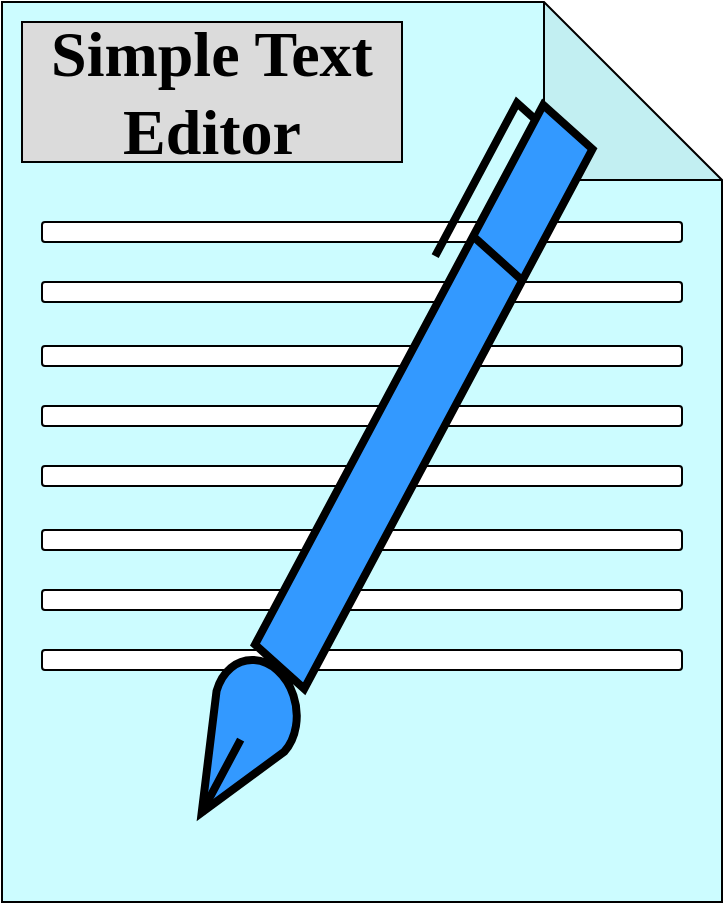 <mxfile version="13.7.9" type="device"><diagram id="OA5OMuwvSxQDnXnDvPDn" name="Pagina-1"><mxGraphModel dx="1337" dy="840" grid="1" gridSize="10" guides="1" tooltips="1" connect="1" arrows="1" fold="1" page="1" pageScale="1" pageWidth="827" pageHeight="1169" math="0" shadow="0"><root><mxCell id="0"/><mxCell id="1" parent="0"/><mxCell id="nUj_Kix_-YGHzc3M8fKA-2" value="" style="shape=note;whiteSpace=wrap;html=1;backgroundOutline=1;darkOpacity=0.05;size=89;aspect=fixed;fillColor=#CCFCFF;shadow=0;sketch=0;fillStyle=auto;" vertex="1" parent="1"><mxGeometry x="300" y="210" width="360" height="450" as="geometry"/></mxCell><mxCell id="nUj_Kix_-YGHzc3M8fKA-4" value="" style="rounded=1;whiteSpace=wrap;html=1;" vertex="1" parent="1"><mxGeometry x="320" y="320" width="320" height="10" as="geometry"/></mxCell><mxCell id="nUj_Kix_-YGHzc3M8fKA-7" value="" style="rounded=1;whiteSpace=wrap;html=1;" vertex="1" parent="1"><mxGeometry x="320" y="350" width="320" height="10" as="geometry"/></mxCell><mxCell id="nUj_Kix_-YGHzc3M8fKA-8" value="" style="rounded=1;whiteSpace=wrap;html=1;" vertex="1" parent="1"><mxGeometry x="320" y="382" width="320" height="10" as="geometry"/></mxCell><mxCell id="nUj_Kix_-YGHzc3M8fKA-9" value="" style="rounded=1;whiteSpace=wrap;html=1;" vertex="1" parent="1"><mxGeometry x="320" y="412" width="320" height="10" as="geometry"/></mxCell><mxCell id="nUj_Kix_-YGHzc3M8fKA-10" value="" style="rounded=1;whiteSpace=wrap;html=1;" vertex="1" parent="1"><mxGeometry x="320" y="442" width="320" height="10" as="geometry"/></mxCell><mxCell id="nUj_Kix_-YGHzc3M8fKA-11" value="" style="rounded=1;whiteSpace=wrap;html=1;" vertex="1" parent="1"><mxGeometry x="320" y="474" width="320" height="10" as="geometry"/></mxCell><mxCell id="nUj_Kix_-YGHzc3M8fKA-12" value="" style="rounded=1;whiteSpace=wrap;html=1;" vertex="1" parent="1"><mxGeometry x="320" y="504" width="320" height="10" as="geometry"/></mxCell><mxCell id="nUj_Kix_-YGHzc3M8fKA-13" value="" style="rounded=1;whiteSpace=wrap;html=1;" vertex="1" parent="1"><mxGeometry x="320" y="534" width="320" height="10" as="geometry"/></mxCell><mxCell id="nUj_Kix_-YGHzc3M8fKA-1" value="" style="html=1;verticalLabelPosition=bottom;align=center;labelBackgroundColor=#ffffff;verticalAlign=top;strokeWidth=4;shadow=0;dashed=0;shape=mxgraph.ios7.icons.pen;flipH=0;fillColor=#3399FF;rotation=-10;" vertex="1" parent="1"><mxGeometry x="370" y="274" width="250" height="322" as="geometry"/></mxCell><mxCell id="nUj_Kix_-YGHzc3M8fKA-18" value="Simple Text&lt;br style=&quot;font-size: 32px;&quot;&gt;Editor" style="text;html=1;align=center;verticalAlign=middle;whiteSpace=wrap;rounded=0;shadow=0;sketch=0;fontSize=32;fontStyle=1;horizontal=1;fontFamily=Tahoma;strokeColor=#000000;fillColor=#DBDBDB;" vertex="1" parent="1"><mxGeometry x="310" y="220" width="190" height="70" as="geometry"/></mxCell></root></mxGraphModel></diagram></mxfile>